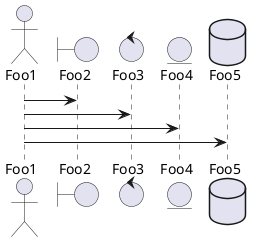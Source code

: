 @startuml
/'关键字 participant 用于改变参与者的先后顺序
你也可以使用其它关键字来声明参与者：
actor     参与者
boundary  边界
control   控制
entity    实体
database  数据库'/
actor Foo1
boundary Foo2
control Foo3
entity  Foo4
database Foo5
Foo1 -> Foo2
Foo1 -> Foo3
Foo1 -> Foo4
Foo1 -> Foo5
@enduml